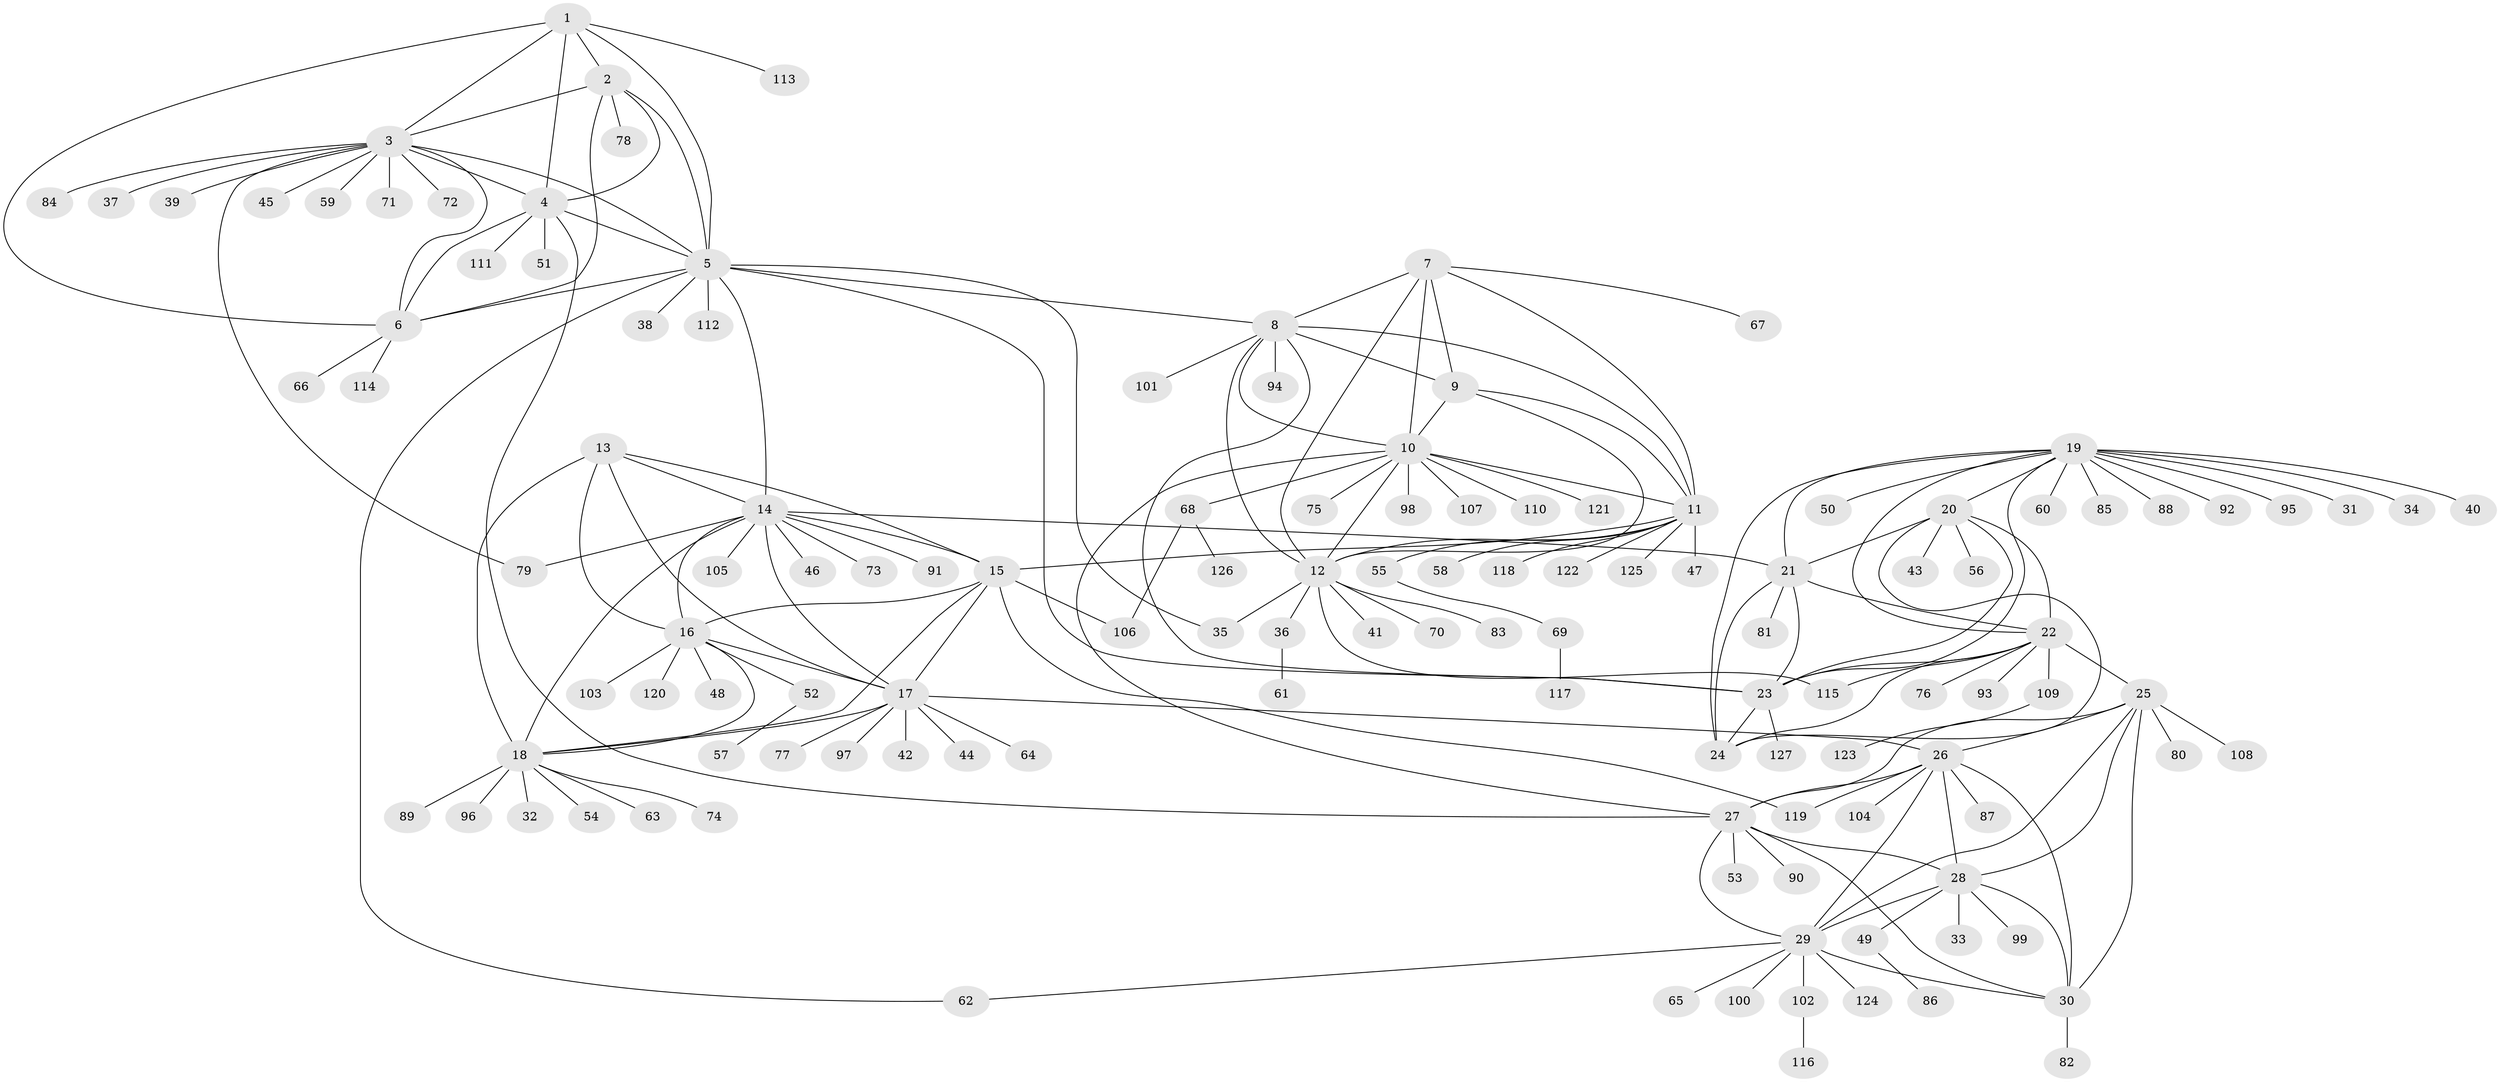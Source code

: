 // Generated by graph-tools (version 1.1) at 2025/50/03/09/25 03:50:39]
// undirected, 127 vertices, 188 edges
graph export_dot {
graph [start="1"]
  node [color=gray90,style=filled];
  1;
  2;
  3;
  4;
  5;
  6;
  7;
  8;
  9;
  10;
  11;
  12;
  13;
  14;
  15;
  16;
  17;
  18;
  19;
  20;
  21;
  22;
  23;
  24;
  25;
  26;
  27;
  28;
  29;
  30;
  31;
  32;
  33;
  34;
  35;
  36;
  37;
  38;
  39;
  40;
  41;
  42;
  43;
  44;
  45;
  46;
  47;
  48;
  49;
  50;
  51;
  52;
  53;
  54;
  55;
  56;
  57;
  58;
  59;
  60;
  61;
  62;
  63;
  64;
  65;
  66;
  67;
  68;
  69;
  70;
  71;
  72;
  73;
  74;
  75;
  76;
  77;
  78;
  79;
  80;
  81;
  82;
  83;
  84;
  85;
  86;
  87;
  88;
  89;
  90;
  91;
  92;
  93;
  94;
  95;
  96;
  97;
  98;
  99;
  100;
  101;
  102;
  103;
  104;
  105;
  106;
  107;
  108;
  109;
  110;
  111;
  112;
  113;
  114;
  115;
  116;
  117;
  118;
  119;
  120;
  121;
  122;
  123;
  124;
  125;
  126;
  127;
  1 -- 2;
  1 -- 3;
  1 -- 4;
  1 -- 5;
  1 -- 6;
  1 -- 113;
  2 -- 3;
  2 -- 4;
  2 -- 5;
  2 -- 6;
  2 -- 78;
  3 -- 4;
  3 -- 5;
  3 -- 6;
  3 -- 37;
  3 -- 39;
  3 -- 45;
  3 -- 59;
  3 -- 71;
  3 -- 72;
  3 -- 79;
  3 -- 84;
  4 -- 5;
  4 -- 6;
  4 -- 27;
  4 -- 51;
  4 -- 111;
  5 -- 6;
  5 -- 8;
  5 -- 14;
  5 -- 23;
  5 -- 35;
  5 -- 38;
  5 -- 62;
  5 -- 112;
  6 -- 66;
  6 -- 114;
  7 -- 8;
  7 -- 9;
  7 -- 10;
  7 -- 11;
  7 -- 12;
  7 -- 67;
  8 -- 9;
  8 -- 10;
  8 -- 11;
  8 -- 12;
  8 -- 23;
  8 -- 94;
  8 -- 101;
  9 -- 10;
  9 -- 11;
  9 -- 12;
  10 -- 11;
  10 -- 12;
  10 -- 27;
  10 -- 68;
  10 -- 75;
  10 -- 98;
  10 -- 107;
  10 -- 110;
  10 -- 121;
  11 -- 12;
  11 -- 15;
  11 -- 47;
  11 -- 55;
  11 -- 58;
  11 -- 118;
  11 -- 122;
  11 -- 125;
  12 -- 35;
  12 -- 36;
  12 -- 41;
  12 -- 70;
  12 -- 83;
  12 -- 115;
  13 -- 14;
  13 -- 15;
  13 -- 16;
  13 -- 17;
  13 -- 18;
  14 -- 15;
  14 -- 16;
  14 -- 17;
  14 -- 18;
  14 -- 21;
  14 -- 46;
  14 -- 73;
  14 -- 79;
  14 -- 91;
  14 -- 105;
  15 -- 16;
  15 -- 17;
  15 -- 18;
  15 -- 106;
  15 -- 119;
  16 -- 17;
  16 -- 18;
  16 -- 48;
  16 -- 52;
  16 -- 103;
  16 -- 120;
  17 -- 18;
  17 -- 26;
  17 -- 42;
  17 -- 44;
  17 -- 64;
  17 -- 77;
  17 -- 97;
  18 -- 32;
  18 -- 54;
  18 -- 63;
  18 -- 74;
  18 -- 89;
  18 -- 96;
  19 -- 20;
  19 -- 21;
  19 -- 22;
  19 -- 23;
  19 -- 24;
  19 -- 31;
  19 -- 34;
  19 -- 40;
  19 -- 50;
  19 -- 60;
  19 -- 85;
  19 -- 88;
  19 -- 92;
  19 -- 95;
  20 -- 21;
  20 -- 22;
  20 -- 23;
  20 -- 24;
  20 -- 43;
  20 -- 56;
  21 -- 22;
  21 -- 23;
  21 -- 24;
  21 -- 81;
  22 -- 23;
  22 -- 24;
  22 -- 25;
  22 -- 76;
  22 -- 93;
  22 -- 109;
  22 -- 115;
  23 -- 24;
  23 -- 127;
  25 -- 26;
  25 -- 27;
  25 -- 28;
  25 -- 29;
  25 -- 30;
  25 -- 80;
  25 -- 108;
  26 -- 27;
  26 -- 28;
  26 -- 29;
  26 -- 30;
  26 -- 87;
  26 -- 104;
  26 -- 119;
  27 -- 28;
  27 -- 29;
  27 -- 30;
  27 -- 53;
  27 -- 90;
  28 -- 29;
  28 -- 30;
  28 -- 33;
  28 -- 49;
  28 -- 99;
  29 -- 30;
  29 -- 62;
  29 -- 65;
  29 -- 100;
  29 -- 102;
  29 -- 124;
  30 -- 82;
  36 -- 61;
  49 -- 86;
  52 -- 57;
  55 -- 69;
  68 -- 106;
  68 -- 126;
  69 -- 117;
  102 -- 116;
  109 -- 123;
}
